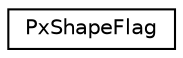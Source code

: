 digraph "Graphical Class Hierarchy"
{
  edge [fontname="Helvetica",fontsize="10",labelfontname="Helvetica",labelfontsize="10"];
  node [fontname="Helvetica",fontsize="10",shape=record];
  rankdir="LR";
  Node0 [label="PxShapeFlag",height=0.2,width=0.4,color="black", fillcolor="white", style="filled",URL="$structPxShapeFlag.html",tooltip="Flags which affect the behavior of PxShapes. "];
}
